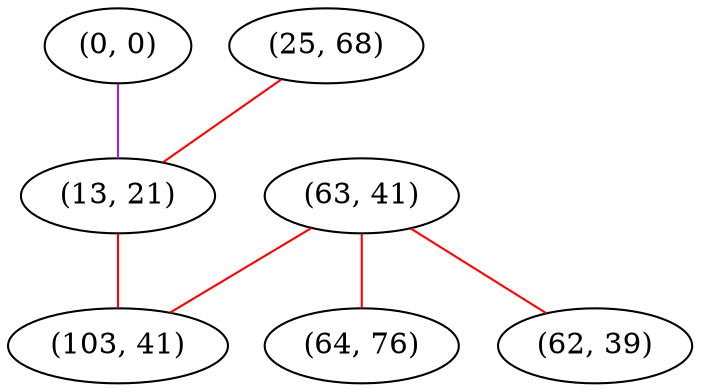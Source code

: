 graph "" {
"(0, 0)";
"(25, 68)";
"(63, 41)";
"(64, 76)";
"(62, 39)";
"(13, 21)";
"(103, 41)";
"(0, 0)" -- "(13, 21)"  [color=purple, key=0, weight=4];
"(25, 68)" -- "(13, 21)"  [color=red, key=0, weight=1];
"(63, 41)" -- "(64, 76)"  [color=red, key=0, weight=1];
"(63, 41)" -- "(62, 39)"  [color=red, key=0, weight=1];
"(63, 41)" -- "(103, 41)"  [color=red, key=0, weight=1];
"(13, 21)" -- "(103, 41)"  [color=red, key=0, weight=1];
}
